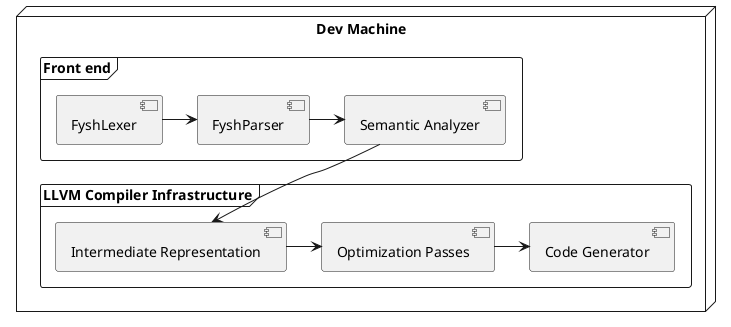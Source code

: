 @startuml
node "Dev Machine" {
  frame "Front end" as FE {
    [FyshLexer]
    [FyshParser]
    [Semantic Analyzer] as SA
  }

  frame "LLVM Compiler Infrastructure" as ME {
    [Intermediate Representation] as IR
    [Optimization Passes] as OP
    [Code Generator] as CG
  }
}

FyshLexer -right-> FyshParser
FyshParser -right-> SA
SA -down-> (IR)
IR -right-> (OP)
OP -right-> (CG)
@enduml
